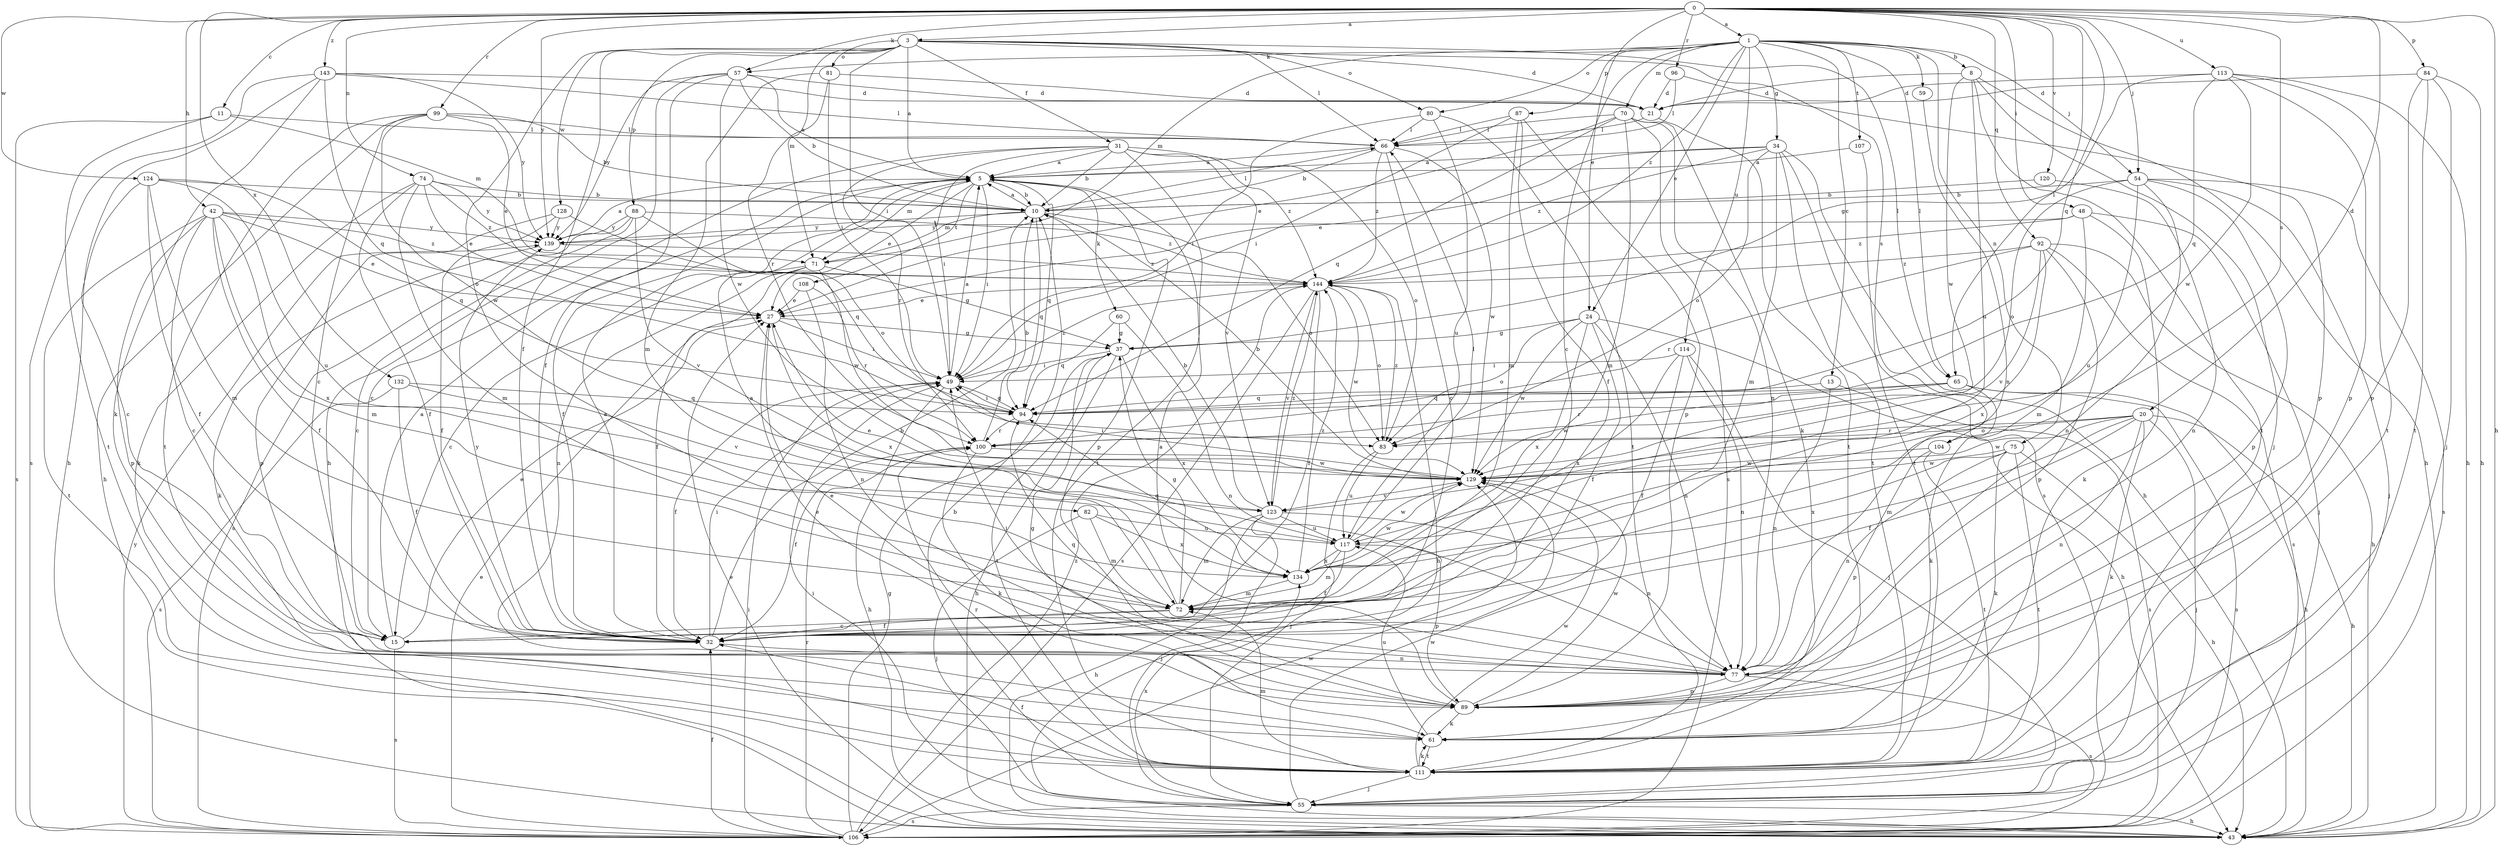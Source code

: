 strict digraph  {
0;
1;
3;
5;
8;
10;
11;
13;
15;
20;
21;
24;
27;
31;
32;
34;
37;
42;
43;
48;
49;
54;
55;
57;
59;
60;
61;
65;
66;
70;
71;
72;
74;
75;
77;
80;
81;
82;
83;
84;
87;
88;
89;
92;
94;
96;
99;
100;
104;
106;
107;
108;
111;
113;
114;
117;
120;
123;
124;
128;
129;
132;
134;
139;
143;
144;
0 -> 1  [label=a];
0 -> 3  [label=a];
0 -> 11  [label=c];
0 -> 20  [label=d];
0 -> 24  [label=e];
0 -> 42  [label=h];
0 -> 43  [label=h];
0 -> 48  [label=i];
0 -> 54  [label=j];
0 -> 57  [label=k];
0 -> 65  [label=l];
0 -> 74  [label=n];
0 -> 84  [label=p];
0 -> 92  [label=q];
0 -> 94  [label=q];
0 -> 96  [label=r];
0 -> 99  [label=r];
0 -> 104  [label=s];
0 -> 113  [label=u];
0 -> 120  [label=v];
0 -> 124  [label=w];
0 -> 132  [label=x];
0 -> 139  [label=y];
0 -> 143  [label=z];
1 -> 8  [label=b];
1 -> 13  [label=c];
1 -> 15  [label=c];
1 -> 24  [label=e];
1 -> 34  [label=g];
1 -> 54  [label=j];
1 -> 57  [label=k];
1 -> 59  [label=k];
1 -> 65  [label=l];
1 -> 70  [label=m];
1 -> 71  [label=m];
1 -> 75  [label=n];
1 -> 80  [label=o];
1 -> 87  [label=p];
1 -> 107  [label=t];
1 -> 114  [label=u];
1 -> 144  [label=z];
3 -> 5  [label=a];
3 -> 21  [label=d];
3 -> 31  [label=f];
3 -> 32  [label=f];
3 -> 49  [label=i];
3 -> 65  [label=l];
3 -> 66  [label=l];
3 -> 71  [label=m];
3 -> 80  [label=o];
3 -> 81  [label=o];
3 -> 82  [label=o];
3 -> 88  [label=p];
3 -> 104  [label=s];
3 -> 128  [label=w];
5 -> 10  [label=b];
5 -> 27  [label=e];
5 -> 32  [label=f];
5 -> 49  [label=i];
5 -> 60  [label=k];
5 -> 71  [label=m];
5 -> 89  [label=p];
5 -> 94  [label=q];
5 -> 108  [label=t];
8 -> 21  [label=d];
8 -> 43  [label=h];
8 -> 55  [label=j];
8 -> 111  [label=t];
8 -> 117  [label=u];
8 -> 129  [label=w];
10 -> 5  [label=a];
10 -> 66  [label=l];
10 -> 71  [label=m];
10 -> 83  [label=o];
10 -> 94  [label=q];
10 -> 139  [label=y];
11 -> 66  [label=l];
11 -> 71  [label=m];
11 -> 106  [label=s];
11 -> 111  [label=t];
13 -> 77  [label=n];
13 -> 94  [label=q];
13 -> 106  [label=s];
15 -> 5  [label=a];
15 -> 27  [label=e];
15 -> 106  [label=s];
20 -> 32  [label=f];
20 -> 43  [label=h];
20 -> 55  [label=j];
20 -> 61  [label=k];
20 -> 72  [label=m];
20 -> 77  [label=n];
20 -> 83  [label=o];
20 -> 100  [label=r];
20 -> 129  [label=w];
21 -> 66  [label=l];
21 -> 111  [label=t];
24 -> 32  [label=f];
24 -> 37  [label=g];
24 -> 43  [label=h];
24 -> 77  [label=n];
24 -> 83  [label=o];
24 -> 129  [label=w];
24 -> 134  [label=x];
27 -> 37  [label=g];
27 -> 49  [label=i];
27 -> 134  [label=x];
31 -> 5  [label=a];
31 -> 10  [label=b];
31 -> 15  [label=c];
31 -> 49  [label=i];
31 -> 83  [label=o];
31 -> 100  [label=r];
31 -> 111  [label=t];
31 -> 123  [label=v];
31 -> 144  [label=z];
32 -> 5  [label=a];
32 -> 10  [label=b];
32 -> 49  [label=i];
32 -> 77  [label=n];
32 -> 139  [label=y];
34 -> 5  [label=a];
34 -> 27  [label=e];
34 -> 43  [label=h];
34 -> 72  [label=m];
34 -> 83  [label=o];
34 -> 106  [label=s];
34 -> 111  [label=t];
34 -> 144  [label=z];
37 -> 43  [label=h];
37 -> 49  [label=i];
37 -> 111  [label=t];
37 -> 134  [label=x];
42 -> 15  [label=c];
42 -> 27  [label=e];
42 -> 32  [label=f];
42 -> 72  [label=m];
42 -> 89  [label=p];
42 -> 111  [label=t];
42 -> 134  [label=x];
42 -> 139  [label=y];
42 -> 144  [label=z];
43 -> 27  [label=e];
48 -> 55  [label=j];
48 -> 61  [label=k];
48 -> 72  [label=m];
48 -> 139  [label=y];
48 -> 144  [label=z];
49 -> 5  [label=a];
49 -> 32  [label=f];
49 -> 43  [label=h];
49 -> 94  [label=q];
49 -> 144  [label=z];
54 -> 10  [label=b];
54 -> 55  [label=j];
54 -> 77  [label=n];
54 -> 83  [label=o];
54 -> 89  [label=p];
54 -> 106  [label=s];
54 -> 117  [label=u];
55 -> 10  [label=b];
55 -> 43  [label=h];
55 -> 49  [label=i];
55 -> 106  [label=s];
55 -> 129  [label=w];
55 -> 134  [label=x];
57 -> 5  [label=a];
57 -> 10  [label=b];
57 -> 21  [label=d];
57 -> 32  [label=f];
57 -> 43  [label=h];
57 -> 129  [label=w];
57 -> 139  [label=y];
59 -> 77  [label=n];
60 -> 37  [label=g];
60 -> 77  [label=n];
60 -> 94  [label=q];
61 -> 111  [label=t];
61 -> 117  [label=u];
65 -> 43  [label=h];
65 -> 61  [label=k];
65 -> 94  [label=q];
65 -> 100  [label=r];
65 -> 106  [label=s];
65 -> 129  [label=w];
66 -> 5  [label=a];
66 -> 10  [label=b];
66 -> 15  [label=c];
66 -> 129  [label=w];
66 -> 144  [label=z];
70 -> 27  [label=e];
70 -> 61  [label=k];
70 -> 66  [label=l];
70 -> 72  [label=m];
70 -> 77  [label=n];
70 -> 94  [label=q];
70 -> 106  [label=s];
71 -> 15  [label=c];
71 -> 32  [label=f];
71 -> 37  [label=g];
71 -> 77  [label=n];
71 -> 129  [label=w];
72 -> 5  [label=a];
72 -> 15  [label=c];
72 -> 32  [label=f];
72 -> 37  [label=g];
74 -> 10  [label=b];
74 -> 27  [label=e];
74 -> 32  [label=f];
74 -> 61  [label=k];
74 -> 72  [label=m];
74 -> 139  [label=y];
74 -> 144  [label=z];
75 -> 43  [label=h];
75 -> 61  [label=k];
75 -> 77  [label=n];
75 -> 111  [label=t];
75 -> 129  [label=w];
75 -> 134  [label=x];
77 -> 27  [label=e];
77 -> 49  [label=i];
77 -> 89  [label=p];
77 -> 94  [label=q];
77 -> 106  [label=s];
80 -> 49  [label=i];
80 -> 66  [label=l];
80 -> 111  [label=t];
80 -> 117  [label=u];
81 -> 21  [label=d];
81 -> 49  [label=i];
81 -> 72  [label=m];
81 -> 100  [label=r];
82 -> 55  [label=j];
82 -> 72  [label=m];
82 -> 117  [label=u];
82 -> 134  [label=x];
83 -> 55  [label=j];
83 -> 117  [label=u];
83 -> 144  [label=z];
84 -> 21  [label=d];
84 -> 43  [label=h];
84 -> 55  [label=j];
84 -> 89  [label=p];
84 -> 111  [label=t];
87 -> 32  [label=f];
87 -> 49  [label=i];
87 -> 66  [label=l];
87 -> 72  [label=m];
87 -> 89  [label=p];
88 -> 15  [label=c];
88 -> 83  [label=o];
88 -> 106  [label=s];
88 -> 123  [label=v];
88 -> 139  [label=y];
88 -> 144  [label=z];
89 -> 5  [label=a];
89 -> 27  [label=e];
89 -> 37  [label=g];
89 -> 61  [label=k];
89 -> 129  [label=w];
92 -> 43  [label=h];
92 -> 89  [label=p];
92 -> 100  [label=r];
92 -> 106  [label=s];
92 -> 123  [label=v];
92 -> 134  [label=x];
92 -> 144  [label=z];
94 -> 49  [label=i];
94 -> 100  [label=r];
96 -> 21  [label=d];
96 -> 66  [label=l];
96 -> 89  [label=p];
99 -> 10  [label=b];
99 -> 15  [label=c];
99 -> 27  [label=e];
99 -> 43  [label=h];
99 -> 66  [label=l];
99 -> 111  [label=t];
99 -> 129  [label=w];
100 -> 10  [label=b];
100 -> 32  [label=f];
100 -> 61  [label=k];
100 -> 129  [label=w];
104 -> 89  [label=p];
104 -> 111  [label=t];
104 -> 129  [label=w];
106 -> 27  [label=e];
106 -> 32  [label=f];
106 -> 37  [label=g];
106 -> 49  [label=i];
106 -> 100  [label=r];
106 -> 129  [label=w];
106 -> 139  [label=y];
106 -> 144  [label=z];
107 -> 5  [label=a];
107 -> 111  [label=t];
108 -> 27  [label=e];
108 -> 77  [label=n];
108 -> 100  [label=r];
111 -> 32  [label=f];
111 -> 55  [label=j];
111 -> 61  [label=k];
111 -> 72  [label=m];
111 -> 100  [label=r];
111 -> 129  [label=w];
113 -> 21  [label=d];
113 -> 37  [label=g];
113 -> 43  [label=h];
113 -> 89  [label=p];
113 -> 94  [label=q];
113 -> 111  [label=t];
113 -> 129  [label=w];
114 -> 32  [label=f];
114 -> 49  [label=i];
114 -> 55  [label=j];
114 -> 77  [label=n];
114 -> 134  [label=x];
117 -> 27  [label=e];
117 -> 32  [label=f];
117 -> 66  [label=l];
117 -> 72  [label=m];
117 -> 89  [label=p];
117 -> 129  [label=w];
117 -> 134  [label=x];
120 -> 10  [label=b];
120 -> 77  [label=n];
123 -> 10  [label=b];
123 -> 43  [label=h];
123 -> 55  [label=j];
123 -> 72  [label=m];
123 -> 77  [label=n];
123 -> 117  [label=u];
123 -> 144  [label=z];
124 -> 10  [label=b];
124 -> 15  [label=c];
124 -> 32  [label=f];
124 -> 72  [label=m];
124 -> 94  [label=q];
124 -> 117  [label=u];
128 -> 32  [label=f];
128 -> 89  [label=p];
128 -> 94  [label=q];
128 -> 139  [label=y];
129 -> 10  [label=b];
129 -> 49  [label=i];
129 -> 123  [label=v];
132 -> 32  [label=f];
132 -> 94  [label=q];
132 -> 106  [label=s];
132 -> 123  [label=v];
134 -> 72  [label=m];
134 -> 94  [label=q];
134 -> 129  [label=w];
134 -> 144  [label=z];
139 -> 5  [label=a];
139 -> 61  [label=k];
139 -> 144  [label=z];
143 -> 21  [label=d];
143 -> 43  [label=h];
143 -> 61  [label=k];
143 -> 66  [label=l];
143 -> 94  [label=q];
143 -> 106  [label=s];
143 -> 139  [label=y];
144 -> 27  [label=e];
144 -> 32  [label=f];
144 -> 43  [label=h];
144 -> 83  [label=o];
144 -> 106  [label=s];
144 -> 123  [label=v];
144 -> 129  [label=w];
}
